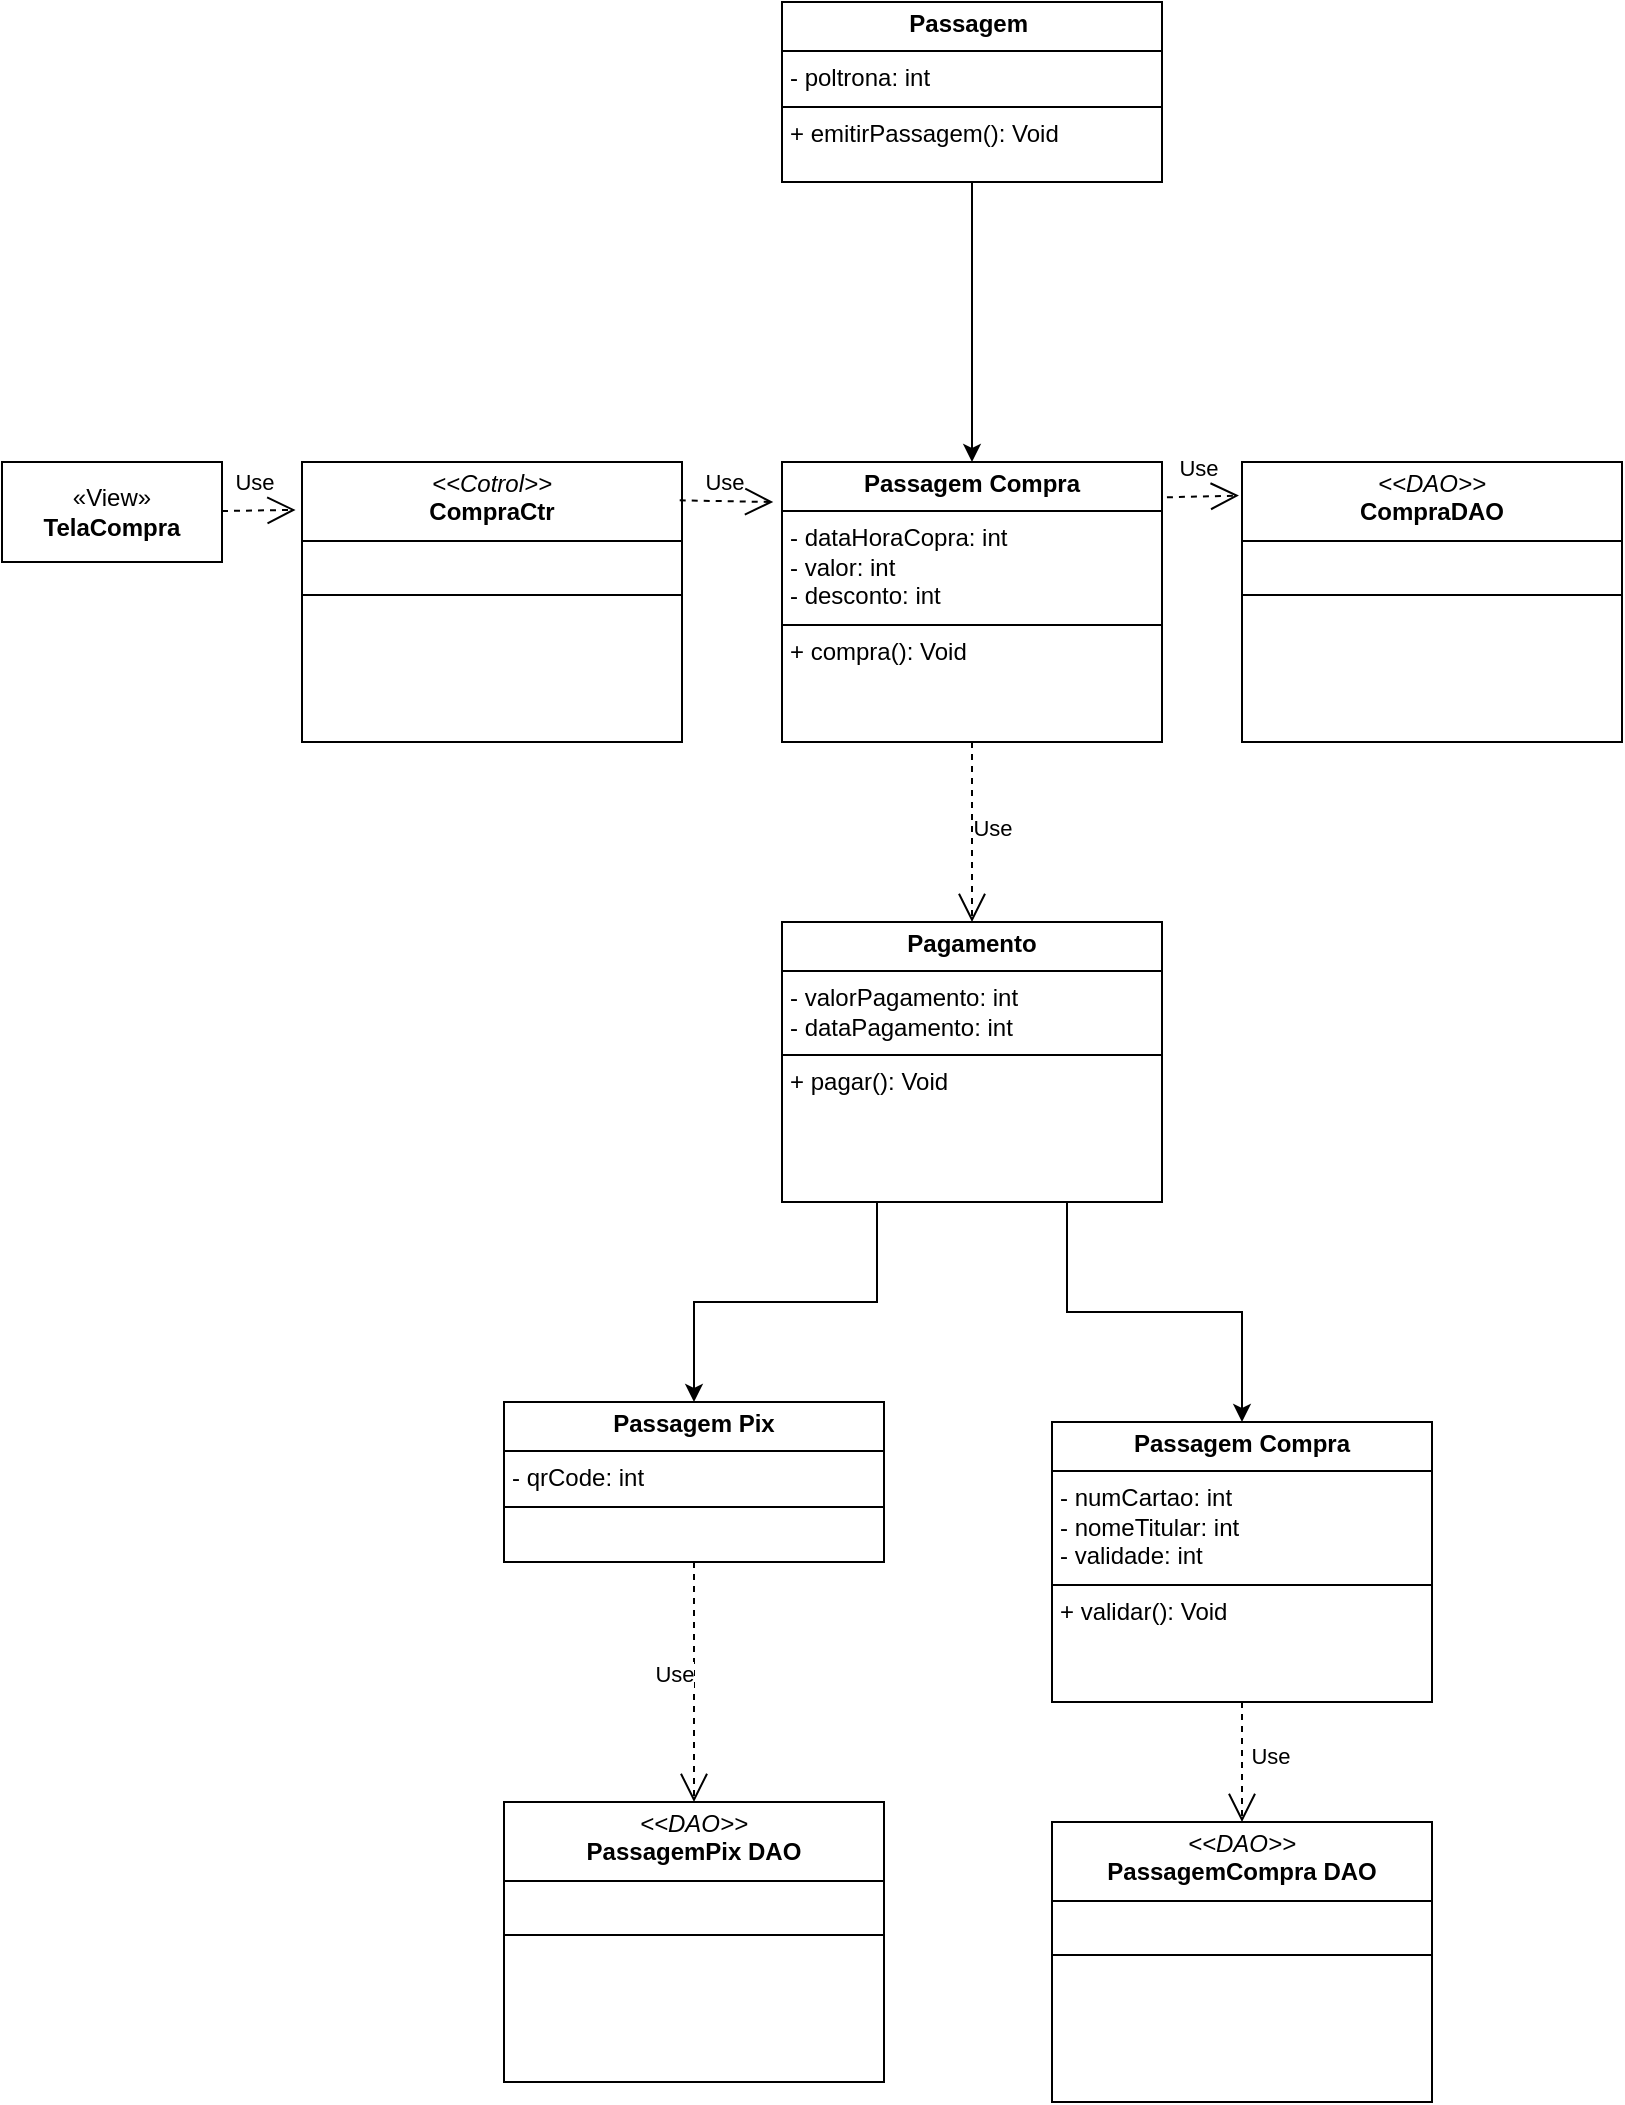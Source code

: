<mxfile version="24.0.2" type="github">
  <diagram name="Página-1" id="H6OV8BOPbI9O9X60NtVH">
    <mxGraphModel dx="1235" dy="1824" grid="1" gridSize="10" guides="1" tooltips="1" connect="1" arrows="1" fold="1" page="1" pageScale="1" pageWidth="827" pageHeight="1169" math="0" shadow="0">
      <root>
        <mxCell id="0" />
        <mxCell id="1" parent="0" />
        <mxCell id="SXwPd87dmNRzunmvoNJz-1" value="«View»&lt;br&gt;&lt;b&gt;TelaCompra&lt;/b&gt;" style="html=1;whiteSpace=wrap;" vertex="1" parent="1">
          <mxGeometry x="9" y="-870" width="110" height="50" as="geometry" />
        </mxCell>
        <mxCell id="SXwPd87dmNRzunmvoNJz-3" value="&lt;p style=&quot;margin:0px;margin-top:4px;text-align:center;&quot;&gt;&lt;i&gt;&amp;lt;&amp;lt;Cotrol&amp;gt;&amp;gt;&lt;/i&gt;&lt;br&gt;&lt;b&gt;CompraCtr&lt;/b&gt;&lt;/p&gt;&lt;hr size=&quot;1&quot; style=&quot;border-style:solid;&quot;&gt;&lt;p style=&quot;margin:0px;margin-left:4px;&quot;&gt;&amp;nbsp;&lt;/p&gt;&lt;hr size=&quot;1&quot; style=&quot;border-style:solid;&quot;&gt;&lt;p style=&quot;margin:0px;margin-left:4px;&quot;&gt;&amp;nbsp;&lt;/p&gt;" style="verticalAlign=top;align=left;overflow=fill;html=1;whiteSpace=wrap;" vertex="1" parent="1">
          <mxGeometry x="159" y="-870" width="190" height="140" as="geometry" />
        </mxCell>
        <mxCell id="SXwPd87dmNRzunmvoNJz-6" value="Use" style="endArrow=open;endSize=12;dashed=1;html=1;rounded=0;entryX=-0.017;entryY=0.171;entryDx=0;entryDy=0;entryPerimeter=0;" edge="1" parent="1" target="SXwPd87dmNRzunmvoNJz-3">
          <mxGeometry x="-0.108" y="14" width="160" relative="1" as="geometry">
            <mxPoint x="119" y="-845.5" as="sourcePoint" />
            <mxPoint x="279" y="-845.5" as="targetPoint" />
            <mxPoint as="offset" />
          </mxGeometry>
        </mxCell>
        <mxCell id="SXwPd87dmNRzunmvoNJz-7" value="&lt;p style=&quot;margin:0px;margin-top:4px;text-align:center;&quot;&gt;&lt;b&gt;Passagem&amp;nbsp;&lt;/b&gt;&lt;b style=&quot;background-color: initial;&quot;&gt;Compra&lt;/b&gt;&lt;/p&gt;&lt;hr size=&quot;1&quot; style=&quot;border-style:solid;&quot;&gt;&lt;p style=&quot;margin:0px;margin-left:4px;&quot;&gt;- dataHoraCopra: int&lt;br&gt;- valor: int&lt;/p&gt;&lt;p style=&quot;margin:0px;margin-left:4px;&quot;&gt;- desconto: int&lt;/p&gt;&lt;hr size=&quot;1&quot; style=&quot;border-style:solid;&quot;&gt;&lt;p style=&quot;margin:0px;margin-left:4px;&quot;&gt;+ compra(): Void&lt;br&gt;&lt;br&gt;&lt;/p&gt;" style="verticalAlign=top;align=left;overflow=fill;html=1;whiteSpace=wrap;" vertex="1" parent="1">
          <mxGeometry x="399" y="-870" width="190" height="140" as="geometry" />
        </mxCell>
        <mxCell id="SXwPd87dmNRzunmvoNJz-8" value="&lt;p style=&quot;margin:0px;margin-top:4px;text-align:center;&quot;&gt;&lt;i&gt;&amp;lt;&amp;lt;DAO&amp;gt;&amp;gt;&lt;/i&gt;&lt;br&gt;&lt;b&gt;CompraDAO&lt;/b&gt;&lt;/p&gt;&lt;hr size=&quot;1&quot; style=&quot;border-style:solid;&quot;&gt;&lt;p style=&quot;margin:0px;margin-left:4px;&quot;&gt;&lt;br&gt;&lt;/p&gt;&lt;hr size=&quot;1&quot; style=&quot;border-style:solid;&quot;&gt;&lt;p style=&quot;margin:0px;margin-left:4px;&quot;&gt;&amp;nbsp;&lt;/p&gt;" style="verticalAlign=top;align=left;overflow=fill;html=1;whiteSpace=wrap;" vertex="1" parent="1">
          <mxGeometry x="629" y="-870" width="190" height="140" as="geometry" />
        </mxCell>
        <mxCell id="SXwPd87dmNRzunmvoNJz-9" value="Use" style="endArrow=open;endSize=12;dashed=1;html=1;rounded=0;exitX=0.994;exitY=0.137;exitDx=0;exitDy=0;exitPerimeter=0;entryX=-0.023;entryY=0.143;entryDx=0;entryDy=0;entryPerimeter=0;" edge="1" parent="1" source="SXwPd87dmNRzunmvoNJz-3" target="SXwPd87dmNRzunmvoNJz-7">
          <mxGeometry x="-0.061" y="10" width="160" relative="1" as="geometry">
            <mxPoint x="419" y="-780" as="sourcePoint" />
            <mxPoint x="579" y="-780" as="targetPoint" />
            <mxPoint as="offset" />
          </mxGeometry>
        </mxCell>
        <mxCell id="SXwPd87dmNRzunmvoNJz-10" value="Use" style="endArrow=open;endSize=12;dashed=1;html=1;rounded=0;entryX=-0.008;entryY=0.12;entryDx=0;entryDy=0;entryPerimeter=0;exitX=1.013;exitY=0.126;exitDx=0;exitDy=0;exitPerimeter=0;" edge="1" parent="1" source="SXwPd87dmNRzunmvoNJz-7" target="SXwPd87dmNRzunmvoNJz-8">
          <mxGeometry x="-0.108" y="14" width="160" relative="1" as="geometry">
            <mxPoint x="129" y="-835.5" as="sourcePoint" />
            <mxPoint x="166" y="-836" as="targetPoint" />
            <mxPoint as="offset" />
          </mxGeometry>
        </mxCell>
        <mxCell id="SXwPd87dmNRzunmvoNJz-12" style="edgeStyle=orthogonalEdgeStyle;rounded=0;orthogonalLoop=1;jettySize=auto;html=1;exitX=0.5;exitY=1;exitDx=0;exitDy=0;entryX=0.5;entryY=0;entryDx=0;entryDy=0;" edge="1" parent="1" source="SXwPd87dmNRzunmvoNJz-11" target="SXwPd87dmNRzunmvoNJz-7">
          <mxGeometry relative="1" as="geometry" />
        </mxCell>
        <mxCell id="SXwPd87dmNRzunmvoNJz-11" value="&lt;p style=&quot;margin:0px;margin-top:4px;text-align:center;&quot;&gt;&lt;b&gt;Passagem&amp;nbsp;&lt;/b&gt;&lt;/p&gt;&lt;hr size=&quot;1&quot; style=&quot;border-style:solid;&quot;&gt;&lt;p style=&quot;margin:0px;margin-left:4px;&quot;&gt;- poltrona: int&lt;br&gt;&lt;/p&gt;&lt;hr size=&quot;1&quot; style=&quot;border-style:solid;&quot;&gt;&lt;p style=&quot;margin:0px;margin-left:4px;&quot;&gt;+ emitirPassagem(): Void&lt;br&gt;&lt;/p&gt;" style="verticalAlign=top;align=left;overflow=fill;html=1;whiteSpace=wrap;" vertex="1" parent="1">
          <mxGeometry x="399" y="-1100" width="190" height="90" as="geometry" />
        </mxCell>
        <mxCell id="SXwPd87dmNRzunmvoNJz-20" style="edgeStyle=orthogonalEdgeStyle;rounded=0;orthogonalLoop=1;jettySize=auto;html=1;exitX=0.75;exitY=1;exitDx=0;exitDy=0;entryX=0.5;entryY=0;entryDx=0;entryDy=0;" edge="1" parent="1" source="SXwPd87dmNRzunmvoNJz-13" target="SXwPd87dmNRzunmvoNJz-19">
          <mxGeometry relative="1" as="geometry" />
        </mxCell>
        <mxCell id="SXwPd87dmNRzunmvoNJz-13" value="&lt;p style=&quot;margin:0px;margin-top:4px;text-align:center;&quot;&gt;&lt;b&gt;Pagamento&lt;/b&gt;&lt;/p&gt;&lt;hr size=&quot;1&quot; style=&quot;border-style:solid;&quot;&gt;&lt;p style=&quot;margin:0px;margin-left:4px;&quot;&gt;- valorPagamento: int&lt;br&gt;- dataPagamento: int&lt;/p&gt;&lt;hr size=&quot;1&quot; style=&quot;border-style:solid;&quot;&gt;&lt;p style=&quot;margin:0px;margin-left:4px;&quot;&gt;+ pagar(): Void&lt;br&gt;&lt;br&gt;&lt;/p&gt;" style="verticalAlign=top;align=left;overflow=fill;html=1;whiteSpace=wrap;" vertex="1" parent="1">
          <mxGeometry x="399" y="-640" width="190" height="140" as="geometry" />
        </mxCell>
        <mxCell id="SXwPd87dmNRzunmvoNJz-16" value="&lt;p style=&quot;margin:0px;margin-top:4px;text-align:center;&quot;&gt;&lt;b&gt;Passagem&amp;nbsp;&lt;/b&gt;&lt;b style=&quot;background-color: initial;&quot;&gt;Pix&lt;/b&gt;&lt;/p&gt;&lt;hr size=&quot;1&quot; style=&quot;border-style:solid;&quot;&gt;&lt;p style=&quot;margin:0px;margin-left:4px;&quot;&gt;- qrCode: int&lt;br&gt;&lt;/p&gt;&lt;hr size=&quot;1&quot; style=&quot;border-style:solid;&quot;&gt;&lt;p style=&quot;margin:0px;margin-left:4px;&quot;&gt;&lt;br&gt;&lt;/p&gt;" style="verticalAlign=top;align=left;overflow=fill;html=1;whiteSpace=wrap;" vertex="1" parent="1">
          <mxGeometry x="260" y="-400" width="190" height="80" as="geometry" />
        </mxCell>
        <mxCell id="SXwPd87dmNRzunmvoNJz-17" style="edgeStyle=orthogonalEdgeStyle;rounded=0;orthogonalLoop=1;jettySize=auto;html=1;exitX=0.25;exitY=1;exitDx=0;exitDy=0;entryX=0.5;entryY=0;entryDx=0;entryDy=0;" edge="1" parent="1" source="SXwPd87dmNRzunmvoNJz-13" target="SXwPd87dmNRzunmvoNJz-16">
          <mxGeometry relative="1" as="geometry" />
        </mxCell>
        <mxCell id="SXwPd87dmNRzunmvoNJz-19" value="&lt;p style=&quot;margin:0px;margin-top:4px;text-align:center;&quot;&gt;&lt;b&gt;Passagem&amp;nbsp;&lt;/b&gt;&lt;b style=&quot;background-color: initial;&quot;&gt;Compra&lt;/b&gt;&lt;/p&gt;&lt;hr size=&quot;1&quot; style=&quot;border-style:solid;&quot;&gt;&lt;p style=&quot;margin:0px;margin-left:4px;&quot;&gt;- numCartao: int&lt;br&gt;- nomeTitular: int&lt;/p&gt;&lt;p style=&quot;margin:0px;margin-left:4px;&quot;&gt;- validade: int&lt;/p&gt;&lt;hr size=&quot;1&quot; style=&quot;border-style:solid;&quot;&gt;&lt;p style=&quot;margin:0px;margin-left:4px;&quot;&gt;+ validar(): Void&lt;br&gt;&lt;br&gt;&lt;/p&gt;" style="verticalAlign=top;align=left;overflow=fill;html=1;whiteSpace=wrap;" vertex="1" parent="1">
          <mxGeometry x="534" y="-390" width="190" height="140" as="geometry" />
        </mxCell>
        <mxCell id="SXwPd87dmNRzunmvoNJz-22" value="Use" style="endArrow=open;endSize=12;dashed=1;html=1;rounded=0;exitX=0.5;exitY=1;exitDx=0;exitDy=0;entryX=0.5;entryY=0;entryDx=0;entryDy=0;" edge="1" parent="1" source="SXwPd87dmNRzunmvoNJz-7" target="SXwPd87dmNRzunmvoNJz-13">
          <mxGeometry x="-0.061" y="10" width="160" relative="1" as="geometry">
            <mxPoint x="450" y="-690" as="sourcePoint" />
            <mxPoint x="497" y="-689" as="targetPoint" />
            <mxPoint as="offset" />
          </mxGeometry>
        </mxCell>
        <mxCell id="SXwPd87dmNRzunmvoNJz-23" value="&lt;p style=&quot;margin:0px;margin-top:4px;text-align:center;&quot;&gt;&lt;i&gt;&amp;lt;&amp;lt;DAO&amp;gt;&amp;gt;&lt;/i&gt;&lt;br&gt;&lt;b&gt;PassagemCompra DAO&lt;/b&gt;&lt;/p&gt;&lt;hr size=&quot;1&quot; style=&quot;border-style:solid;&quot;&gt;&lt;p style=&quot;margin:0px;margin-left:4px;&quot;&gt;&amp;nbsp;&lt;/p&gt;&lt;hr size=&quot;1&quot; style=&quot;border-style:solid;&quot;&gt;&lt;p style=&quot;margin:0px;margin-left:4px;&quot;&gt;&amp;nbsp;&lt;/p&gt;" style="verticalAlign=top;align=left;overflow=fill;html=1;whiteSpace=wrap;" vertex="1" parent="1">
          <mxGeometry x="534" y="-190" width="190" height="140" as="geometry" />
        </mxCell>
        <mxCell id="SXwPd87dmNRzunmvoNJz-24" value="Use" style="endArrow=open;endSize=12;dashed=1;html=1;rounded=0;entryX=0.5;entryY=0;entryDx=0;entryDy=0;exitX=0.5;exitY=1;exitDx=0;exitDy=0;" edge="1" parent="1" target="SXwPd87dmNRzunmvoNJz-23" source="SXwPd87dmNRzunmvoNJz-19">
          <mxGeometry x="-0.108" y="14" width="160" relative="1" as="geometry">
            <mxPoint x="724" y="-372" as="sourcePoint" />
            <mxPoint x="299" y="-356" as="targetPoint" />
            <mxPoint as="offset" />
          </mxGeometry>
        </mxCell>
        <mxCell id="SXwPd87dmNRzunmvoNJz-25" value="&lt;p style=&quot;margin:0px;margin-top:4px;text-align:center;&quot;&gt;&lt;i&gt;&amp;lt;&amp;lt;DAO&amp;gt;&amp;gt;&lt;/i&gt;&lt;br&gt;&lt;b&gt;PassagemPix DAO&lt;/b&gt;&lt;/p&gt;&lt;hr size=&quot;1&quot; style=&quot;border-style:solid;&quot;&gt;&lt;p style=&quot;margin:0px;margin-left:4px;&quot;&gt;&amp;nbsp;&lt;/p&gt;&lt;hr size=&quot;1&quot; style=&quot;border-style:solid;&quot;&gt;&lt;p style=&quot;margin:0px;margin-left:4px;&quot;&gt;&amp;nbsp;&lt;/p&gt;" style="verticalAlign=top;align=left;overflow=fill;html=1;whiteSpace=wrap;" vertex="1" parent="1">
          <mxGeometry x="260" y="-200" width="190" height="140" as="geometry" />
        </mxCell>
        <mxCell id="SXwPd87dmNRzunmvoNJz-26" value="Use" style="endArrow=open;endSize=12;dashed=1;html=1;rounded=0;exitX=0.5;exitY=1;exitDx=0;exitDy=0;entryX=0.5;entryY=0;entryDx=0;entryDy=0;" edge="1" parent="1" source="SXwPd87dmNRzunmvoNJz-16" target="SXwPd87dmNRzunmvoNJz-25">
          <mxGeometry x="-0.065" y="-10" width="160" relative="1" as="geometry">
            <mxPoint x="734" y="-362" as="sourcePoint" />
            <mxPoint x="220" y="-390" as="targetPoint" />
            <mxPoint as="offset" />
          </mxGeometry>
        </mxCell>
      </root>
    </mxGraphModel>
  </diagram>
</mxfile>
